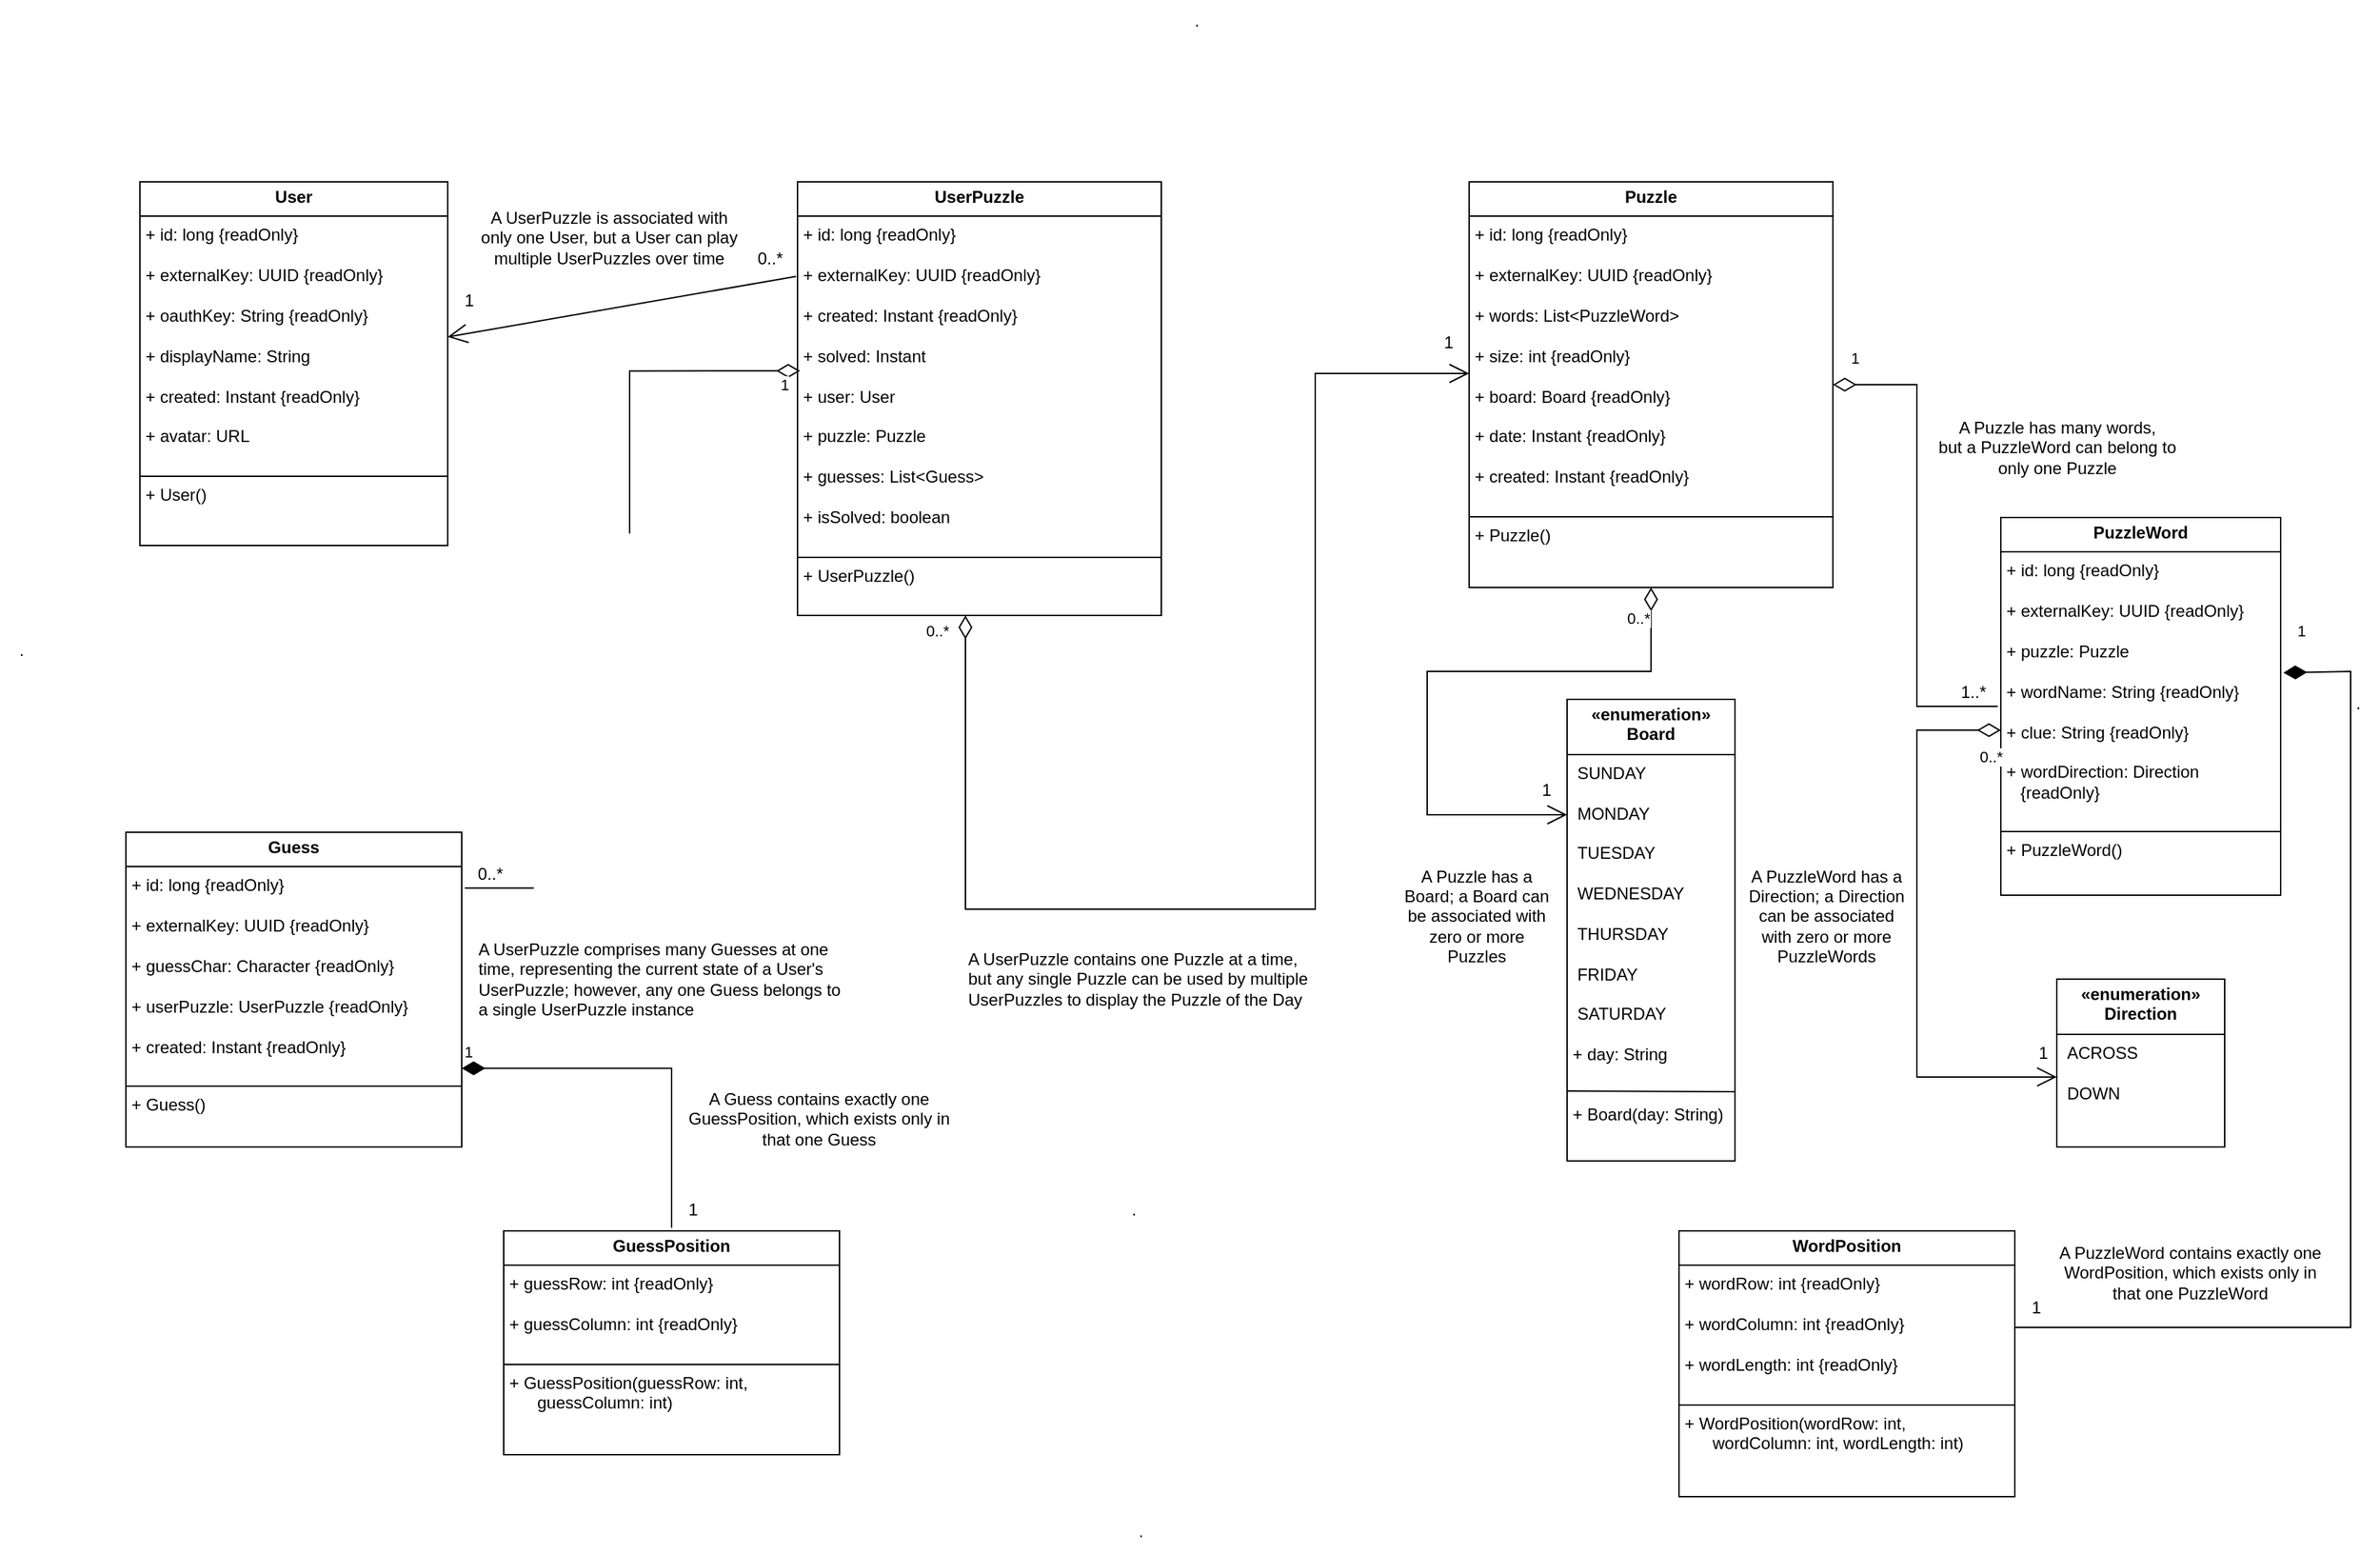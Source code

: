 <mxfile version="26.1.1">
  <diagram name="Page-1" id="0iiJHx_ST4N_yvMMNlHv">
    <mxGraphModel dx="1434" dy="870" grid="1" gridSize="10" guides="1" tooltips="1" connect="1" arrows="1" fold="1" page="1" pageScale="1" pageWidth="850" pageHeight="1100" math="0" shadow="0">
      <root>
        <mxCell id="0" />
        <mxCell id="1" parent="0" />
        <mxCell id="6JOUey5XouENT1kEJFKY-19" value="&lt;p style=&quot;margin:0px;margin-top:4px;text-align:center;&quot;&gt;&lt;b&gt;User&lt;/b&gt;&lt;/p&gt;&lt;hr size=&quot;1&quot; style=&quot;border-style:solid;&quot;&gt;&lt;p style=&quot;margin:0px;margin-left:4px;&quot;&gt;+ id: long {readOnly}&lt;/p&gt;&lt;p style=&quot;margin:0px;margin-left:4px;&quot;&gt;&lt;br&gt;&lt;/p&gt;&lt;p style=&quot;margin:0px;margin-left:4px;&quot;&gt;+ externalKey: UUID {readOnly}&lt;/p&gt;&lt;p style=&quot;margin:0px;margin-left:4px;&quot;&gt;&lt;br&gt;&lt;/p&gt;&lt;p style=&quot;margin:0px;margin-left:4px;&quot;&gt;+ oauthKey: String {readOnly}&lt;/p&gt;&lt;p style=&quot;margin:0px;margin-left:4px;&quot;&gt;&lt;br&gt;&lt;/p&gt;&lt;p style=&quot;margin:0px;margin-left:4px;&quot;&gt;+ displayName: String&lt;/p&gt;&lt;p style=&quot;margin:0px;margin-left:4px;&quot;&gt;&lt;br&gt;&lt;/p&gt;&lt;p style=&quot;margin:0px;margin-left:4px;&quot;&gt;+ created: Instant {readOnly}&lt;/p&gt;&lt;p style=&quot;margin:0px;margin-left:4px;&quot;&gt;&lt;br&gt;&lt;/p&gt;&lt;p style=&quot;margin:0px;margin-left:4px;&quot;&gt;+ avatar: URL&lt;/p&gt;&lt;p style=&quot;margin:0px;margin-left:4px;&quot;&gt;&lt;br&gt;&lt;/p&gt;&lt;hr size=&quot;1&quot; style=&quot;border-style:solid;&quot;&gt;&lt;p style=&quot;margin:0px;margin-left:4px;&quot;&gt;+ User(&lt;span style=&quot;background-color: transparent; color: light-dark(rgb(0, 0, 0), rgb(255, 255, 255));&quot;&gt;)&lt;/span&gt;&lt;/p&gt;" style="verticalAlign=top;align=left;overflow=fill;html=1;whiteSpace=wrap;" parent="1" vertex="1">
          <mxGeometry x="100" y="130" width="220" height="260" as="geometry" />
        </mxCell>
        <mxCell id="6JOUey5XouENT1kEJFKY-21" value="&lt;p style=&quot;margin:0px;margin-top:4px;text-align:center;&quot;&gt;&lt;b&gt;UserPuzzle&lt;/b&gt;&lt;/p&gt;&lt;hr size=&quot;1&quot; style=&quot;border-style:solid;&quot;&gt;&lt;p style=&quot;margin:0px;margin-left:4px;&quot;&gt;+ id: long {readOnly}&lt;/p&gt;&lt;p style=&quot;margin:0px;margin-left:4px;&quot;&gt;&lt;br&gt;&lt;/p&gt;&lt;p style=&quot;margin:0px;margin-left:4px;&quot;&gt;+ externalKey: UUID {readOnly}&lt;/p&gt;&lt;p style=&quot;margin:0px;margin-left:4px;&quot;&gt;&lt;br&gt;&lt;/p&gt;&lt;p style=&quot;margin:0px;margin-left:4px;&quot;&gt;+ created: Instant {readOnly}&lt;/p&gt;&lt;p style=&quot;margin:0px;margin-left:4px;&quot;&gt;&lt;br&gt;&lt;/p&gt;&lt;p style=&quot;margin:0px;margin-left:4px;&quot;&gt;+ solved: Instant&lt;/p&gt;&lt;p style=&quot;margin:0px;margin-left:4px;&quot;&gt;&lt;br&gt;&lt;/p&gt;&lt;p style=&quot;margin:0px;margin-left:4px;&quot;&gt;+ user: User&lt;/p&gt;&lt;p style=&quot;margin:0px;margin-left:4px;&quot;&gt;&lt;br&gt;&lt;/p&gt;&lt;p style=&quot;margin:0px;margin-left:4px;&quot;&gt;+ puzzle: Puzzle&lt;/p&gt;&lt;p style=&quot;margin:0px;margin-left:4px;&quot;&gt;&lt;br&gt;&lt;/p&gt;&lt;p style=&quot;margin:0px;margin-left:4px;&quot;&gt;+ guesses:&amp;nbsp;&lt;span style=&quot;background-color: transparent; color: light-dark(rgb(0, 0, 0), rgb(255, 255, 255));&quot;&gt;List&amp;lt;Guess&amp;gt;&lt;/span&gt;&lt;/p&gt;&lt;p style=&quot;margin:0px;margin-left:4px;&quot;&gt;&lt;span style=&quot;background-color: transparent; color: light-dark(rgb(0, 0, 0), rgb(255, 255, 255));&quot;&gt;&lt;br&gt;&lt;/span&gt;&lt;/p&gt;&lt;p style=&quot;margin:0px;margin-left:4px;&quot;&gt;&lt;span style=&quot;background-color: transparent; color: light-dark(rgb(0, 0, 0), rgb(255, 255, 255));&quot;&gt;+ isSolved: boolean&lt;/span&gt;&lt;/p&gt;&lt;p style=&quot;margin:0px;margin-left:4px;&quot;&gt;&lt;br&gt;&lt;/p&gt;&lt;hr size=&quot;1&quot; style=&quot;border-style:solid;&quot;&gt;&lt;p style=&quot;margin:0px;margin-left:4px;&quot;&gt;+ UserPuzzle(&lt;span style=&quot;background-color: transparent; color: light-dark(rgb(0, 0, 0), rgb(255, 255, 255));&quot;&gt;)&lt;/span&gt;&lt;/p&gt;&lt;p style=&quot;margin:0px;margin-left:4px;&quot;&gt;&lt;br&gt;&lt;/p&gt;" style="verticalAlign=top;align=left;overflow=fill;html=1;whiteSpace=wrap;" parent="1" vertex="1">
          <mxGeometry x="570" y="130" width="260" height="310" as="geometry" />
        </mxCell>
        <mxCell id="6JOUey5XouENT1kEJFKY-22" value="&lt;p style=&quot;margin:0px;margin-top:4px;text-align:center;&quot;&gt;&lt;b&gt;Guess&lt;/b&gt;&lt;/p&gt;&lt;hr size=&quot;1&quot; style=&quot;border-style:solid;&quot;&gt;&lt;p style=&quot;margin:0px;margin-left:4px;&quot;&gt;+ id: long {readOnly}&lt;/p&gt;&lt;p style=&quot;margin:0px;margin-left:4px;&quot;&gt;&lt;br&gt;&lt;/p&gt;&lt;p style=&quot;margin:0px;margin-left:4px;&quot;&gt;+ externalKey: UUID {readOnly}&lt;/p&gt;&lt;p style=&quot;margin:0px;margin-left:4px;&quot;&gt;&lt;br&gt;&lt;/p&gt;&lt;p style=&quot;margin:0px;margin-left:4px;&quot;&gt;+ guessChar: Character {readOnly}&lt;/p&gt;&lt;p style=&quot;margin:0px;margin-left:4px;&quot;&gt;&lt;br&gt;&lt;/p&gt;&lt;p style=&quot;margin:0px;margin-left:4px;&quot;&gt;+ userPuzzle: UserPuzzle {readOnly}&lt;/p&gt;&lt;p style=&quot;margin:0px;margin-left:4px;&quot;&gt;&lt;br&gt;&lt;/p&gt;&lt;p style=&quot;margin:0px;margin-left:4px;&quot;&gt;+ created: Instant {readOnly}&lt;/p&gt;&lt;p style=&quot;margin:0px;margin-left:4px;&quot;&gt;&lt;br&gt;&lt;/p&gt;&lt;hr size=&quot;1&quot; style=&quot;border-style:solid;&quot;&gt;&lt;p style=&quot;margin:0px;margin-left:4px;&quot;&gt;+ Guess(&lt;span style=&quot;background-color: transparent; color: light-dark(rgb(0, 0, 0), rgb(255, 255, 255));&quot;&gt;)&lt;/span&gt;&lt;/p&gt;" style="verticalAlign=top;align=left;overflow=fill;html=1;whiteSpace=wrap;" parent="1" vertex="1">
          <mxGeometry x="90" y="595" width="240" height="225" as="geometry" />
        </mxCell>
        <mxCell id="6JOUey5XouENT1kEJFKY-38" value="1" style="endArrow=open;html=1;endSize=-1;startArrow=diamondThin;startSize=14;startFill=0;edgeStyle=orthogonalEdgeStyle;align=left;verticalAlign=bottom;rounded=0;entryX=1;entryY=0.177;entryDx=0;entryDy=0;entryPerimeter=0;exitX=0.007;exitY=0.436;exitDx=0;exitDy=0;exitPerimeter=0;" parent="1" source="6JOUey5XouENT1kEJFKY-21" target="6JOUey5XouENT1kEJFKY-22" edge="1">
          <mxGeometry x="-0.947" y="19" relative="1" as="geometry">
            <mxPoint x="540" y="250" as="sourcePoint" />
            <mxPoint x="450" y="590" as="targetPoint" />
            <mxPoint as="offset" />
          </mxGeometry>
        </mxCell>
        <mxCell id="6JOUey5XouENT1kEJFKY-42" value="A UserPuzzle comprises many Guesses at one&lt;div&gt;time, representing the current state of a User&#39;s&lt;/div&gt;&lt;div&gt;UserPuzzle;&amp;nbsp;&lt;span style=&quot;background-color: transparent; color: light-dark(rgb(0, 0, 0), rgb(255, 255, 255));&quot;&gt;however, any one Guess belongs to&amp;nbsp;&lt;/span&gt;&lt;div&gt;a single UserPuzzle instance&lt;/div&gt;&lt;/div&gt;" style="text;html=1;align=left;verticalAlign=middle;resizable=0;points=[];autosize=1;strokeColor=none;fillColor=none;" parent="1" vertex="1">
          <mxGeometry x="340" y="665" width="290" height="70" as="geometry" />
        </mxCell>
        <mxCell id="6JOUey5XouENT1kEJFKY-43" value="A UserPuzzle contains one Puzzle at a time,&amp;nbsp;&lt;div&gt;&lt;span style=&quot;background-color: transparent; color: light-dark(rgb(0, 0, 0), rgb(255, 255, 255));&quot;&gt;but any single Puzzle can be used by multiple&lt;br&gt;&lt;/span&gt;&lt;/div&gt;&lt;div&gt;&lt;span style=&quot;background-color: transparent; color: light-dark(rgb(0, 0, 0), rgb(255, 255, 255));&quot;&gt;UserPuzzles to display the Puzzle of the Day&lt;/span&gt;&lt;/div&gt;" style="text;html=1;align=left;verticalAlign=middle;resizable=0;points=[];autosize=1;strokeColor=none;fillColor=none;" parent="1" vertex="1">
          <mxGeometry x="690" y="670" width="270" height="60" as="geometry" />
        </mxCell>
        <mxCell id="6JOUey5XouENT1kEJFKY-55" value="" style="endArrow=open;endFill=1;endSize=12;html=1;rounded=0;exitX=-0.004;exitY=0.218;exitDx=0;exitDy=0;exitPerimeter=0;" parent="1" source="6JOUey5XouENT1kEJFKY-21" target="6JOUey5XouENT1kEJFKY-19" edge="1">
          <mxGeometry width="160" relative="1" as="geometry">
            <mxPoint x="514" y="218.805" as="sourcePoint" />
            <mxPoint x="320" y="237.6" as="targetPoint" />
          </mxGeometry>
        </mxCell>
        <mxCell id="ISAUrhE_Ej3iA0_Eqg-k-7" value="&lt;p style=&quot;margin:0px;margin-top:4px;text-align:center;&quot;&gt;&lt;b&gt;Puzzle&lt;/b&gt;&lt;/p&gt;&lt;hr size=&quot;1&quot; style=&quot;border-style:solid;&quot;&gt;&lt;p style=&quot;margin:0px;margin-left:4px;&quot;&gt;+ id: long {readOnly}&lt;/p&gt;&lt;p style=&quot;margin:0px;margin-left:4px;&quot;&gt;&lt;br&gt;&lt;/p&gt;&lt;p style=&quot;margin:0px;margin-left:4px;&quot;&gt;+ externalKey: UUID {readOnly}&lt;/p&gt;&lt;p style=&quot;margin:0px;margin-left:4px;&quot;&gt;&lt;br&gt;&lt;/p&gt;&lt;p style=&quot;margin:0px;margin-left:4px;&quot;&gt;+ words: List&amp;lt;PuzzleWord&amp;gt;&lt;/p&gt;&lt;p style=&quot;margin:0px;margin-left:4px;&quot;&gt;&lt;br&gt;&lt;/p&gt;&lt;p style=&quot;margin:0px;margin-left:4px;&quot;&gt;+ size: int {readOnly}&lt;/p&gt;&lt;p style=&quot;margin:0px;margin-left:4px;&quot;&gt;&lt;br&gt;&lt;/p&gt;&lt;p style=&quot;margin:0px;margin-left:4px;&quot;&gt;+ board: Board {readOnly}&lt;/p&gt;&lt;p style=&quot;margin:0px;margin-left:4px;&quot;&gt;&lt;br&gt;&lt;/p&gt;&lt;p style=&quot;margin:0px;margin-left:4px;&quot;&gt;+ date: Instant {readOnly}&lt;/p&gt;&lt;p style=&quot;margin:0px;margin-left:4px;&quot;&gt;&lt;br&gt;&lt;/p&gt;&lt;p style=&quot;margin:0px;margin-left:4px;&quot;&gt;+ created: Instant {readOnly}&lt;/p&gt;&lt;p style=&quot;margin:0px;margin-left:4px;&quot;&gt;&lt;br&gt;&lt;/p&gt;&lt;hr size=&quot;1&quot; style=&quot;border-style:solid;&quot;&gt;&lt;p style=&quot;margin:0px;margin-left:4px;&quot;&gt;+ Puzzle(&lt;span style=&quot;background-color: transparent; color: light-dark(rgb(0, 0, 0), rgb(255, 255, 255));&quot;&gt;)&lt;/span&gt;&lt;/p&gt;&lt;p style=&quot;margin:0px;margin-left:4px;&quot;&gt;&lt;br&gt;&lt;/p&gt;&lt;p style=&quot;margin:0px;margin-left:4px;&quot;&gt;&lt;br&gt;&lt;/p&gt;" style="verticalAlign=top;align=left;overflow=fill;html=1;whiteSpace=wrap;" parent="1" vertex="1">
          <mxGeometry x="1050" y="130" width="260" height="290" as="geometry" />
        </mxCell>
        <mxCell id="ISAUrhE_Ej3iA0_Eqg-k-8" value="&lt;p style=&quot;margin:0px;margin-top:4px;text-align:center;&quot;&gt;&lt;b&gt;PuzzleWord&lt;/b&gt;&lt;/p&gt;&lt;hr size=&quot;1&quot; style=&quot;border-style:solid;&quot;&gt;&lt;p style=&quot;margin:0px;margin-left:4px;&quot;&gt;+ id: long {readOnly}&lt;/p&gt;&lt;p style=&quot;margin:0px;margin-left:4px;&quot;&gt;&lt;br&gt;&lt;/p&gt;&lt;p style=&quot;margin:0px;margin-left:4px;&quot;&gt;+ externalKey: UUID {readOnly}&lt;/p&gt;&lt;p style=&quot;margin:0px;margin-left:4px;&quot;&gt;&lt;br&gt;&lt;/p&gt;&lt;p style=&quot;margin:0px;margin-left:4px;&quot;&gt;+ puzzle: Puzzle&lt;/p&gt;&lt;p style=&quot;margin:0px;margin-left:4px;&quot;&gt;&lt;br&gt;&lt;/p&gt;&lt;p style=&quot;margin:0px;margin-left:4px;&quot;&gt;+ wordName: String {readOnly}&lt;/p&gt;&lt;p style=&quot;margin:0px;margin-left:4px;&quot;&gt;&lt;br&gt;&lt;/p&gt;&lt;p style=&quot;margin:0px;margin-left:4px;&quot;&gt;+ clue: String {readOnly}&lt;/p&gt;&lt;p style=&quot;margin:0px;margin-left:4px;&quot;&gt;&lt;br&gt;&lt;/p&gt;&lt;p style=&quot;margin:0px;margin-left:4px;&quot;&gt;+ wordDirection: Direction&amp;nbsp; &amp;nbsp; &amp;nbsp; &amp;nbsp; &amp;nbsp; &amp;nbsp; &amp;nbsp; &amp;nbsp; &amp;nbsp; &amp;nbsp; &amp;nbsp;{readOnly}&lt;/p&gt;&lt;p style=&quot;margin:0px;margin-left:4px;&quot;&gt;&lt;br&gt;&lt;/p&gt;&lt;hr size=&quot;1&quot; style=&quot;border-style:solid;&quot;&gt;&lt;p style=&quot;margin:0px;margin-left:4px;&quot;&gt;+ PuzzleWord(&lt;span style=&quot;background-color: transparent; color: light-dark(rgb(0, 0, 0), rgb(255, 255, 255));&quot;&gt;)&lt;/span&gt;&lt;/p&gt;" style="verticalAlign=top;align=left;overflow=fill;html=1;whiteSpace=wrap;" parent="1" vertex="1">
          <mxGeometry x="1430" y="370" width="200" height="270" as="geometry" />
        </mxCell>
        <mxCell id="ISAUrhE_Ej3iA0_Eqg-k-14" value="A Puzzle has many words,&lt;div&gt;&amp;nbsp;but a PuzzleWord can belong to&amp;nbsp;&lt;/div&gt;&lt;div&gt;only one Puzzle&lt;/div&gt;" style="text;html=1;align=center;verticalAlign=middle;resizable=0;points=[];autosize=1;strokeColor=none;fillColor=none;" parent="1" vertex="1">
          <mxGeometry x="1370" y="290" width="200" height="60" as="geometry" />
        </mxCell>
        <mxCell id="ISAUrhE_Ej3iA0_Eqg-k-18" value="1..*" style="text;html=1;align=center;verticalAlign=middle;resizable=0;points=[];autosize=1;strokeColor=none;fillColor=none;" parent="1" vertex="1">
          <mxGeometry x="1390" y="480" width="40" height="30" as="geometry" />
        </mxCell>
        <mxCell id="ISAUrhE_Ej3iA0_Eqg-k-22" value="1" style="endArrow=open;html=1;endSize=-1;startArrow=diamondThin;startSize=14;startFill=0;edgeStyle=orthogonalEdgeStyle;align=left;verticalAlign=bottom;rounded=0;" parent="1" source="ISAUrhE_Ej3iA0_Eqg-k-7" target="ISAUrhE_Ej3iA0_Eqg-k-8" edge="1">
          <mxGeometry x="-0.947" y="10" relative="1" as="geometry">
            <mxPoint x="1475" y="600" as="sourcePoint" />
            <mxPoint x="1480" y="610" as="targetPoint" />
            <Array as="points" />
            <mxPoint x="1" as="offset" />
          </mxGeometry>
        </mxCell>
        <mxCell id="ISAUrhE_Ej3iA0_Eqg-k-24" value="0..*" style="endArrow=open;html=1;endSize=12;startArrow=diamondThin;startSize=14;startFill=0;edgeStyle=orthogonalEdgeStyle;align=left;verticalAlign=bottom;rounded=0;" parent="1" source="6JOUey5XouENT1kEJFKY-21" target="ISAUrhE_Ej3iA0_Eqg-k-7" edge="1">
          <mxGeometry x="-0.958" y="-30" relative="1" as="geometry">
            <mxPoint x="690" y="570" as="sourcePoint" />
            <mxPoint x="1010" y="267" as="targetPoint" />
            <mxPoint as="offset" />
            <Array as="points">
              <mxPoint x="690" y="650" />
              <mxPoint x="940" y="650" />
              <mxPoint x="940" y="267" />
            </Array>
          </mxGeometry>
        </mxCell>
        <mxCell id="ISAUrhE_Ej3iA0_Eqg-k-25" value="1" style="text;html=1;align=center;verticalAlign=middle;resizable=0;points=[];autosize=1;strokeColor=none;fillColor=none;" parent="1" vertex="1">
          <mxGeometry x="1020" y="230" width="30" height="30" as="geometry" />
        </mxCell>
        <mxCell id="ISAUrhE_Ej3iA0_Eqg-k-26" value="0..*" style="text;html=1;align=center;verticalAlign=middle;resizable=0;points=[];autosize=1;strokeColor=none;fillColor=none;" parent="1" vertex="1">
          <mxGeometry x="330" y="610" width="40" height="30" as="geometry" />
        </mxCell>
        <mxCell id="ISAUrhE_Ej3iA0_Eqg-k-27" value="A UserPuzzle is associated with&lt;div&gt;&amp;nbsp;only one User,&amp;nbsp;&lt;span style=&quot;background-color: transparent; color: light-dark(rgb(0, 0, 0), rgb(255, 255, 255));&quot;&gt;but a User can play&amp;nbsp;&lt;/span&gt;&lt;/div&gt;&lt;div&gt;&lt;span style=&quot;background-color: transparent; color: light-dark(rgb(0, 0, 0), rgb(255, 255, 255));&quot;&gt;multiple UserPuzzles over time&lt;/span&gt;&lt;/div&gt;" style="text;html=1;align=center;verticalAlign=middle;resizable=0;points=[];autosize=1;strokeColor=none;fillColor=none;" parent="1" vertex="1">
          <mxGeometry x="330" y="140" width="210" height="60" as="geometry" />
        </mxCell>
        <mxCell id="ISAUrhE_Ej3iA0_Eqg-k-28" value="1" style="text;html=1;align=center;verticalAlign=middle;resizable=0;points=[];autosize=1;strokeColor=none;fillColor=none;" parent="1" vertex="1">
          <mxGeometry x="320" y="200" width="30" height="30" as="geometry" />
        </mxCell>
        <mxCell id="ISAUrhE_Ej3iA0_Eqg-k-29" value="0..*" style="text;html=1;align=center;verticalAlign=middle;resizable=0;points=[];autosize=1;strokeColor=none;fillColor=none;" parent="1" vertex="1">
          <mxGeometry x="530" y="170" width="40" height="30" as="geometry" />
        </mxCell>
        <mxCell id="j-bGoQCsqX4u-7PfrEMx-4" value="&lt;p style=&quot;margin:0px;margin-top:4px;text-align:center;&quot;&gt;&lt;b&gt;«enumeration»&lt;br&gt;Direction&lt;/b&gt;&lt;/p&gt;&lt;hr size=&quot;1&quot; style=&quot;border-style:solid;&quot;&gt;&lt;p style=&quot;margin:0px;margin-left:4px;&quot;&gt;&amp;nbsp;ACROSS&lt;/p&gt;&lt;p style=&quot;margin:0px;margin-left:4px;&quot;&gt;&lt;br&gt;&lt;/p&gt;&lt;p style=&quot;margin:0px;margin-left:4px;&quot;&gt;&amp;nbsp;DOWN&lt;/p&gt;&lt;p style=&quot;margin:0px;margin-left:4px;&quot;&gt;&lt;br&gt;&lt;/p&gt;" style="verticalAlign=top;align=left;overflow=fill;html=1;whiteSpace=wrap;" parent="1" vertex="1">
          <mxGeometry x="1470" y="700" width="120" height="120" as="geometry" />
        </mxCell>
        <mxCell id="j-bGoQCsqX4u-7PfrEMx-7" value="&lt;p style=&quot;margin:0px;margin-top:4px;text-align:center;&quot;&gt;&lt;b&gt;«enumeration»&lt;br&gt;Board&lt;/b&gt;&lt;/p&gt;&lt;hr size=&quot;1&quot; style=&quot;border-style:solid;&quot;&gt;&lt;p style=&quot;margin:0px;margin-left:4px;&quot;&gt;&amp;nbsp;SUNDAY&lt;/p&gt;&lt;p style=&quot;margin:0px;margin-left:4px;&quot;&gt;&lt;br&gt;&lt;/p&gt;&lt;p style=&quot;margin:0px;margin-left:4px;&quot;&gt;&amp;nbsp;MONDAY&lt;/p&gt;&lt;p style=&quot;margin:0px;margin-left:4px;&quot;&gt;&lt;br&gt;&lt;/p&gt;&lt;p style=&quot;margin:0px;margin-left:4px;&quot;&gt;&amp;nbsp;TUESDAY&lt;/p&gt;&lt;p style=&quot;margin:0px;margin-left:4px;&quot;&gt;&lt;br&gt;&lt;/p&gt;&lt;p style=&quot;margin:0px;margin-left:4px;&quot;&gt;&amp;nbsp;WEDNESDAY&lt;/p&gt;&lt;p style=&quot;margin:0px;margin-left:4px;&quot;&gt;&lt;br&gt;&lt;/p&gt;&lt;p style=&quot;margin:0px;margin-left:4px;&quot;&gt;&amp;nbsp;THURSDAY&lt;/p&gt;&lt;p style=&quot;margin:0px;margin-left:4px;&quot;&gt;&lt;br&gt;&lt;/p&gt;&lt;p style=&quot;margin:0px;margin-left:4px;&quot;&gt;&amp;nbsp;FRIDAY&lt;/p&gt;&lt;p style=&quot;margin:0px;margin-left:4px;&quot;&gt;&lt;br&gt;&lt;/p&gt;&lt;p style=&quot;margin:0px;margin-left:4px;&quot;&gt;&amp;nbsp;SATURDAY&lt;/p&gt;&lt;p style=&quot;margin:0px;margin-left:4px;&quot;&gt;&lt;br&gt;&lt;/p&gt;&lt;p style=&quot;margin:0px;margin-left:4px;&quot;&gt;+ day: String&lt;/p&gt;&lt;p style=&quot;margin:0px;margin-left:4px;&quot;&gt;&lt;br&gt;&lt;/p&gt;&lt;p style=&quot;margin:0px;margin-left:4px;&quot;&gt;&lt;br&gt;&lt;/p&gt;&lt;p style=&quot;margin:0px;margin-left:4px;&quot;&gt;+ Board(day: String)&lt;/p&gt;" style="verticalAlign=top;align=left;overflow=fill;html=1;whiteSpace=wrap;" parent="1" vertex="1">
          <mxGeometry x="1120" y="500" width="120" height="330" as="geometry" />
        </mxCell>
        <mxCell id="j-bGoQCsqX4u-7PfrEMx-8" value="0..*" style="endArrow=open;html=1;endSize=12;startArrow=diamondThin;startSize=14;startFill=0;edgeStyle=orthogonalEdgeStyle;align=left;verticalAlign=bottom;rounded=0;exitX=0.5;exitY=1;exitDx=0;exitDy=0;entryX=0;entryY=0.25;entryDx=0;entryDy=0;" parent="1" source="ISAUrhE_Ej3iA0_Eqg-k-7" target="j-bGoQCsqX4u-7PfrEMx-7" edge="1">
          <mxGeometry x="-0.626" y="-29" relative="1" as="geometry">
            <mxPoint x="1170" y="482.0" as="sourcePoint" />
            <mxPoint x="1030" y="590" as="targetPoint" />
            <Array as="points">
              <mxPoint x="1180" y="480" />
              <mxPoint x="1020" y="480" />
              <mxPoint x="1020" y="583" />
            </Array>
            <mxPoint as="offset" />
          </mxGeometry>
        </mxCell>
        <mxCell id="j-bGoQCsqX4u-7PfrEMx-10" value="1" style="text;html=1;align=center;verticalAlign=middle;resizable=0;points=[];autosize=1;strokeColor=none;fillColor=none;" parent="1" vertex="1">
          <mxGeometry x="1090" y="550" width="30" height="30" as="geometry" />
        </mxCell>
        <mxCell id="j-bGoQCsqX4u-7PfrEMx-11" value="0..*" style="endArrow=open;html=1;endSize=12;startArrow=diamondThin;startSize=14;startFill=0;edgeStyle=orthogonalEdgeStyle;align=left;verticalAlign=bottom;rounded=0;entryX=0;entryY=0.583;entryDx=0;entryDy=0;entryPerimeter=0;exitX=0;exitY=0.563;exitDx=0;exitDy=0;exitPerimeter=0;" parent="1" source="ISAUrhE_Ej3iA0_Eqg-k-8" target="j-bGoQCsqX4u-7PfrEMx-4" edge="1">
          <mxGeometry x="-0.916" y="28" relative="1" as="geometry">
            <mxPoint x="1410" y="522" as="sourcePoint" />
            <mxPoint x="1230" y="700" as="targetPoint" />
            <mxPoint as="offset" />
            <Array as="points">
              <mxPoint x="1370" y="522" />
              <mxPoint x="1370" y="770" />
            </Array>
          </mxGeometry>
        </mxCell>
        <mxCell id="j-bGoQCsqX4u-7PfrEMx-13" value="1" style="text;html=1;align=center;verticalAlign=middle;resizable=0;points=[];autosize=1;strokeColor=none;fillColor=none;" parent="1" vertex="1">
          <mxGeometry x="1445" y="738" width="30" height="30" as="geometry" />
        </mxCell>
        <mxCell id="j-bGoQCsqX4u-7PfrEMx-14" value="A PuzzleWord has a&lt;div&gt;Direction; a Direction&lt;/div&gt;&lt;div&gt;can be associated&lt;/div&gt;&lt;div&gt;with zero or more&lt;/div&gt;&lt;div&gt;PuzzleWords&lt;/div&gt;" style="text;html=1;align=center;verticalAlign=middle;resizable=0;points=[];autosize=1;strokeColor=none;fillColor=none;" parent="1" vertex="1">
          <mxGeometry x="1240" y="610" width="130" height="90" as="geometry" />
        </mxCell>
        <mxCell id="j-bGoQCsqX4u-7PfrEMx-15" value="A Puzzle has a&lt;div&gt;Board; a Board can&lt;/div&gt;&lt;div&gt;be associated with&lt;/div&gt;&lt;div&gt;zero or more&lt;/div&gt;&lt;div&gt;Puzzles&lt;/div&gt;" style="text;html=1;align=center;verticalAlign=middle;resizable=0;points=[];autosize=1;strokeColor=none;fillColor=none;" parent="1" vertex="1">
          <mxGeometry x="990" y="610" width="130" height="90" as="geometry" />
        </mxCell>
        <mxCell id="j-bGoQCsqX4u-7PfrEMx-16" value="." style="text;html=1;align=center;verticalAlign=middle;resizable=0;points=[];autosize=1;strokeColor=none;fillColor=none;" parent="1" vertex="1">
          <mxGeometry y="450" width="30" height="30" as="geometry" />
        </mxCell>
        <mxCell id="j-bGoQCsqX4u-7PfrEMx-17" value="." style="text;html=1;align=center;verticalAlign=middle;resizable=0;points=[];autosize=1;strokeColor=none;fillColor=none;" parent="1" vertex="1">
          <mxGeometry x="840" width="30" height="30" as="geometry" />
        </mxCell>
        <mxCell id="j-bGoQCsqX4u-7PfrEMx-18" value="." style="text;html=1;align=center;verticalAlign=middle;resizable=0;points=[];autosize=1;strokeColor=none;fillColor=none;" parent="1" vertex="1">
          <mxGeometry x="1670" y="487.5" width="30" height="30" as="geometry" />
        </mxCell>
        <mxCell id="j-bGoQCsqX4u-7PfrEMx-19" value="." style="text;html=1;align=center;verticalAlign=middle;resizable=0;points=[];autosize=1;strokeColor=none;fillColor=none;" parent="1" vertex="1">
          <mxGeometry x="795" y="850" width="30" height="30" as="geometry" />
        </mxCell>
        <mxCell id="j-bGoQCsqX4u-7PfrEMx-22" value="&lt;p style=&quot;margin:0px;margin-top:4px;text-align:center;&quot;&gt;&lt;b&gt;GuessPosition&lt;/b&gt;&lt;/p&gt;&lt;hr size=&quot;1&quot; style=&quot;border-style:solid;&quot;&gt;&lt;p style=&quot;margin:0px;margin-left:4px;&quot;&gt;+ guessRow: int {readOnly}&lt;/p&gt;&lt;p style=&quot;margin:0px;margin-left:4px;&quot;&gt;&lt;br&gt;&lt;/p&gt;&lt;p style=&quot;margin:0px;margin-left:4px;&quot;&gt;+ guessColumn: int {readOnly}&lt;/p&gt;&lt;p style=&quot;margin:0px;margin-left:4px;&quot;&gt;&lt;br&gt;&lt;/p&gt;&lt;hr size=&quot;1&quot; style=&quot;border-style:solid;&quot;&gt;&lt;p style=&quot;margin:0px;margin-left:4px;&quot;&gt;+ GuessPosition(guessRow: int,&lt;/p&gt;&lt;p style=&quot;margin:0px;margin-left:4px;&quot;&gt;&lt;span style=&quot;background-color: transparent; color: light-dark(rgb(0, 0, 0), rgb(255, 255, 255));&quot;&gt;&amp;nbsp; &amp;nbsp; &amp;nbsp; guessColumn: int)&lt;/span&gt;&lt;/p&gt;" style="verticalAlign=top;align=left;overflow=fill;html=1;whiteSpace=wrap;" parent="1" vertex="1">
          <mxGeometry x="360" y="880" width="240" height="160" as="geometry" />
        </mxCell>
        <mxCell id="j-bGoQCsqX4u-7PfrEMx-23" value="&lt;p style=&quot;margin:0px;margin-top:4px;text-align:center;&quot;&gt;&lt;b&gt;WordPosition&lt;/b&gt;&lt;/p&gt;&lt;hr size=&quot;1&quot; style=&quot;border-style:solid;&quot;&gt;&lt;p style=&quot;margin:0px;margin-left:4px;&quot;&gt;+ wordRow: int {readOnly}&lt;/p&gt;&lt;p style=&quot;margin:0px;margin-left:4px;&quot;&gt;&lt;br&gt;&lt;/p&gt;&lt;p style=&quot;margin:0px;margin-left:4px;&quot;&gt;+ wordColumn: int {readOnly}&lt;/p&gt;&lt;p style=&quot;margin:0px;margin-left:4px;&quot;&gt;&lt;br&gt;&lt;/p&gt;&lt;p style=&quot;margin:0px;margin-left:4px;&quot;&gt;+ wordLength: int {readOnly}&lt;/p&gt;&lt;p style=&quot;margin:0px;margin-left:4px;&quot;&gt;&lt;br&gt;&lt;/p&gt;&lt;hr size=&quot;1&quot; style=&quot;border-style:solid;&quot;&gt;&lt;p style=&quot;margin:0px;margin-left:4px;&quot;&gt;+ WordPosition(wordRow: int,&lt;/p&gt;&lt;p style=&quot;margin:0px;margin-left:4px;&quot;&gt;&lt;span style=&quot;background-color: transparent; color: light-dark(rgb(0, 0, 0), rgb(255, 255, 255));&quot;&gt;&amp;nbsp; &amp;nbsp; &amp;nbsp; wordColumn: int, wordLength: int)&lt;/span&gt;&lt;/p&gt;" style="verticalAlign=top;align=left;overflow=fill;html=1;whiteSpace=wrap;" parent="1" vertex="1">
          <mxGeometry x="1200" y="880" width="240" height="190" as="geometry" />
        </mxCell>
        <mxCell id="j-bGoQCsqX4u-7PfrEMx-25" value="1" style="endArrow=open;html=1;endSize=-1;startArrow=diamondThin;startSize=14;startFill=1;edgeStyle=orthogonalEdgeStyle;align=left;verticalAlign=bottom;rounded=0;entryX=0.5;entryY=0;entryDx=0;entryDy=0;exitX=1;exitY=0.75;exitDx=0;exitDy=0;" parent="1" source="6JOUey5XouENT1kEJFKY-22" target="j-bGoQCsqX4u-7PfrEMx-22" edge="1">
          <mxGeometry x="-1" y="3" relative="1" as="geometry">
            <mxPoint x="345" y="790" as="sourcePoint" />
            <mxPoint x="505" y="790" as="targetPoint" />
          </mxGeometry>
        </mxCell>
        <mxCell id="j-bGoQCsqX4u-7PfrEMx-26" value="1" style="endArrow=open;html=1;endSize=-1;startArrow=diamondThin;startSize=14;startFill=1;edgeStyle=orthogonalEdgeStyle;align=left;verticalAlign=bottom;rounded=0;entryX=1;entryY=0.574;entryDx=0;entryDy=0;entryPerimeter=0;exitX=1.01;exitY=0.411;exitDx=0;exitDy=0;exitPerimeter=0;" parent="1" source="ISAUrhE_Ej3iA0_Eqg-k-8" target="j-bGoQCsqX4u-7PfrEMx-23" edge="1">
          <mxGeometry x="-0.979" y="21" relative="1" as="geometry">
            <mxPoint x="1670" y="500" as="sourcePoint" />
            <mxPoint x="1550" y="950" as="targetPoint" />
            <Array as="points">
              <mxPoint x="1680" y="480" />
              <mxPoint x="1680" y="949" />
            </Array>
            <mxPoint as="offset" />
          </mxGeometry>
        </mxCell>
        <mxCell id="j-bGoQCsqX4u-7PfrEMx-28" value="1" style="text;html=1;align=center;verticalAlign=middle;resizable=0;points=[];autosize=1;strokeColor=none;fillColor=none;" parent="1" vertex="1">
          <mxGeometry x="480" y="850" width="30" height="30" as="geometry" />
        </mxCell>
        <mxCell id="j-bGoQCsqX4u-7PfrEMx-29" value="1" style="text;html=1;align=center;verticalAlign=middle;resizable=0;points=[];autosize=1;strokeColor=none;fillColor=none;" parent="1" vertex="1">
          <mxGeometry x="1440" y="920" width="30" height="30" as="geometry" />
        </mxCell>
        <mxCell id="j-bGoQCsqX4u-7PfrEMx-31" value="." style="text;html=1;align=center;verticalAlign=middle;resizable=0;points=[];autosize=1;strokeColor=none;fillColor=none;" parent="1" vertex="1">
          <mxGeometry x="800" y="1080" width="30" height="30" as="geometry" />
        </mxCell>
        <mxCell id="Ect13ebMc_zDH9P0pxs_-1" value="A PuzzleWord contains exactly one&lt;div&gt;WordPosition, which exists only in&lt;/div&gt;&lt;div&gt;that one PuzzleWord&lt;/div&gt;" style="text;html=1;align=center;verticalAlign=middle;resizable=0;points=[];autosize=1;strokeColor=none;fillColor=none;" parent="1" vertex="1">
          <mxGeometry x="1460" y="880" width="210" height="60" as="geometry" />
        </mxCell>
        <mxCell id="Ect13ebMc_zDH9P0pxs_-2" value="A Guess contains exactly one&lt;div&gt;GuessPosition, which exists only in&lt;/div&gt;&lt;div&gt;that one Guess&lt;/div&gt;" style="text;html=1;align=center;verticalAlign=middle;resizable=0;points=[];autosize=1;strokeColor=none;fillColor=none;" parent="1" vertex="1">
          <mxGeometry x="480" y="770" width="210" height="60" as="geometry" />
        </mxCell>
        <mxCell id="Ect13ebMc_zDH9P0pxs_-3" value="" style="endArrow=none;html=1;rounded=0;" parent="1" edge="1">
          <mxGeometry width="50" height="50" relative="1" as="geometry">
            <mxPoint x="1120" y="780" as="sourcePoint" />
            <mxPoint x="1240" y="780.5" as="targetPoint" />
          </mxGeometry>
        </mxCell>
      </root>
    </mxGraphModel>
  </diagram>
</mxfile>
